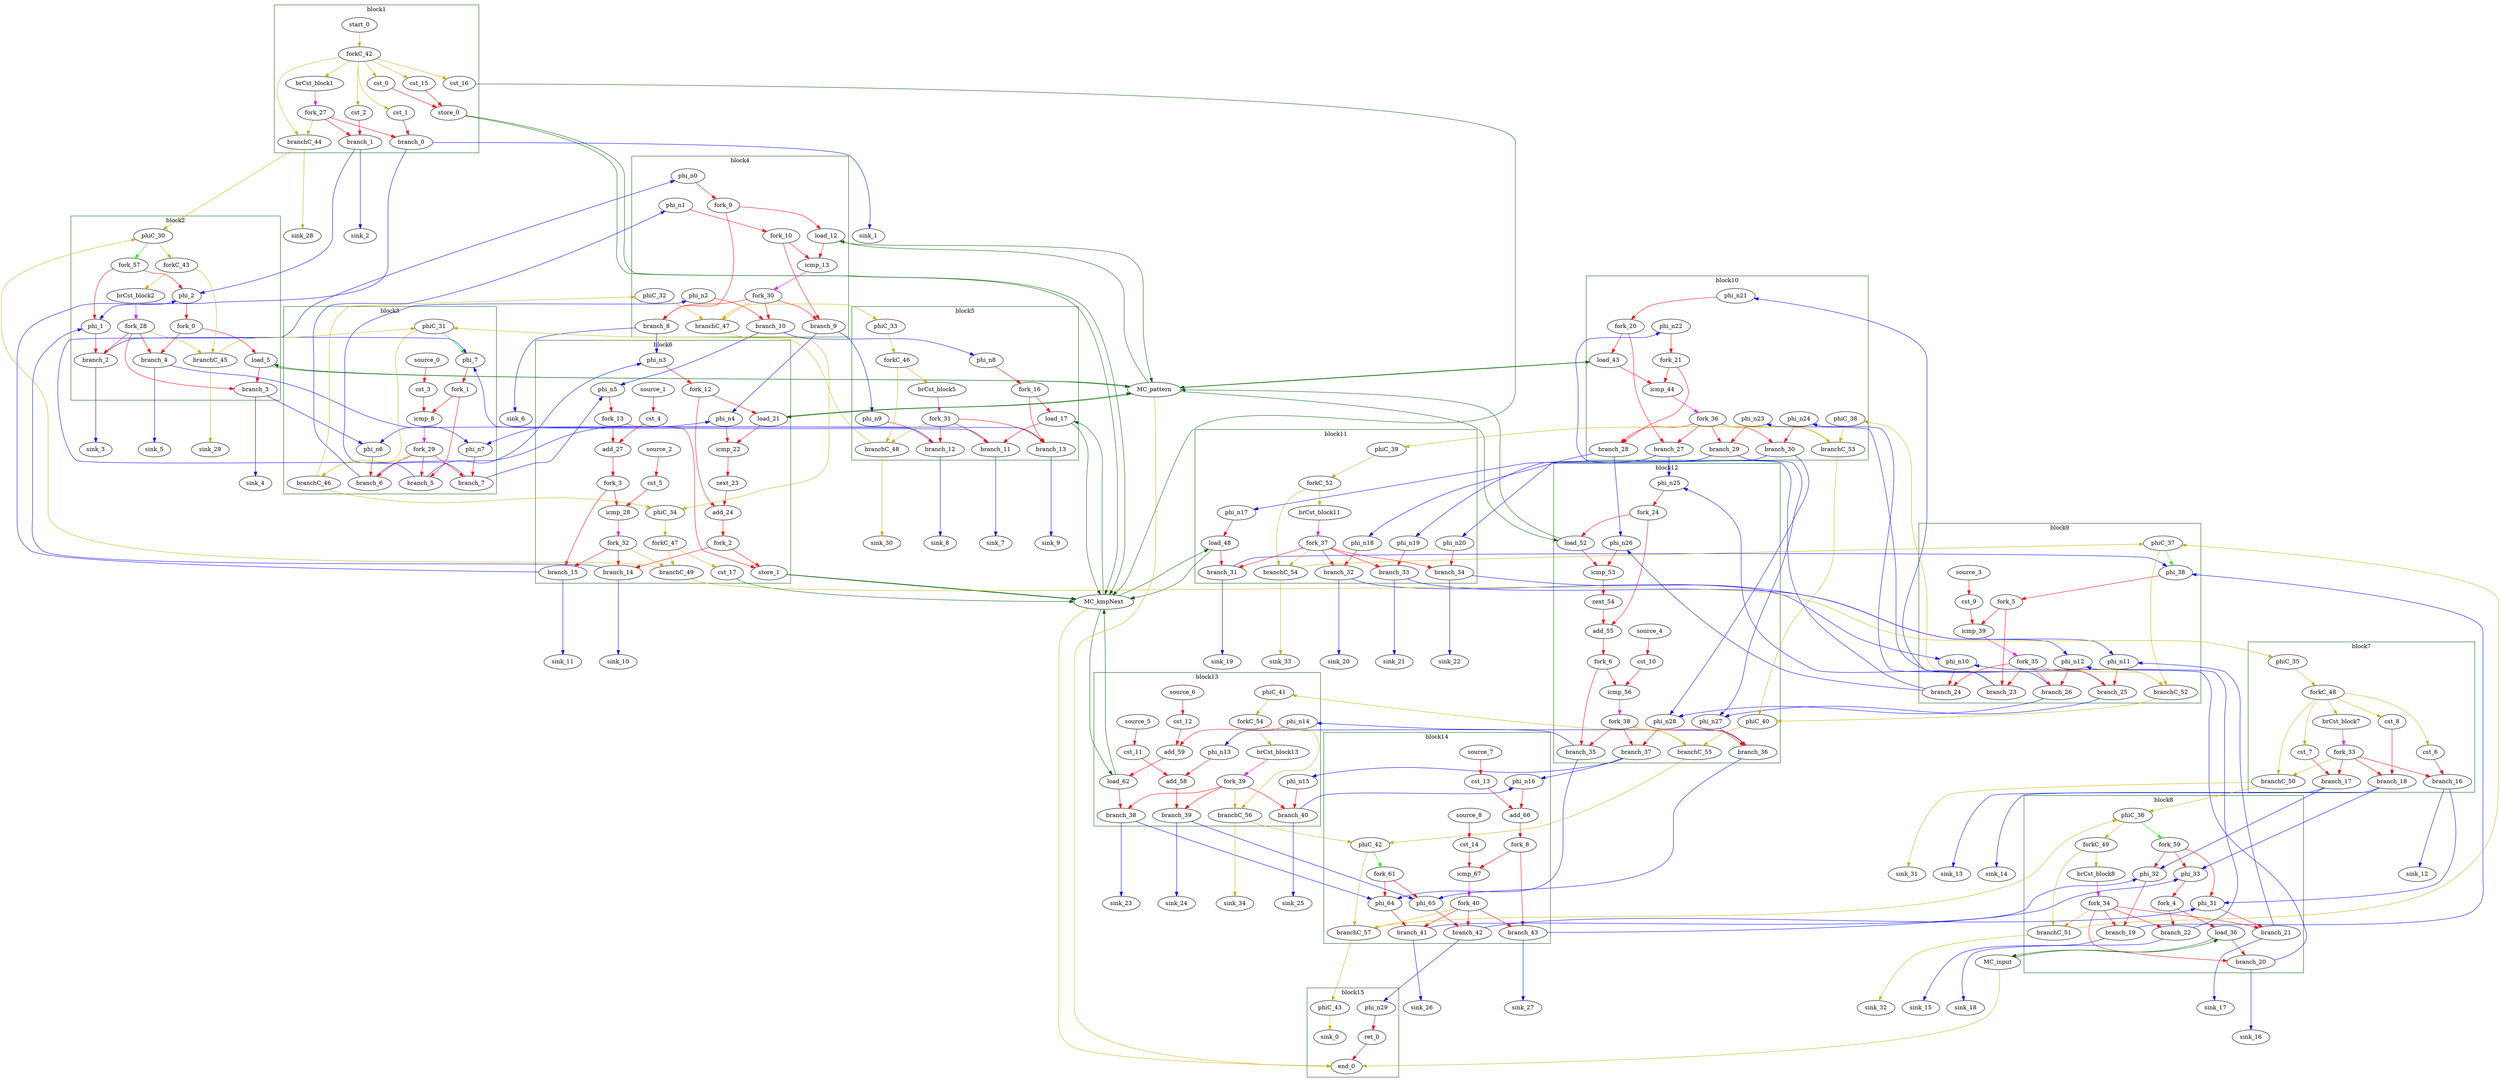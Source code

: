 Digraph G {
	splines=spline;
//DHLS version: 0.1.1" [shape = "none" pos = "20,20!"]
		"cst_0" [type = "Constant", bbID= 1, in = "in1:1", out = "out1:1", value = "0x00000000"];
		"store_0" [type = "Operator", bbID= 1, op = "mc_store_op", bbID= 1, portId= 0, in = "in1:1 in2:0 ", out = "out1:1 out2:0 ", delay=0.672, latency=0, II=1];
		"brCst_block1" [type = "Constant", bbID= 1, in = "in1:1", out = "out1:1", value = "0x1"];
		"cst_1" [type = "Constant", bbID= 1, in = "in1:1", out = "out1:1", value = "0x00000000"];
		"phi_1" [type = "Mux", bbID= 2, in = "in1?:1 in2:32 in3:32 ", out = "out1:32", delay=1.397];
		"cst_2" [type = "Constant", bbID= 1, in = "in1:1", out = "out1:1", value = "0x00000001"];
		"phi_2" [type = "Mux", bbID= 2, in = "in1?:1 in2:3 in3:3 ", out = "out1:3", delay=1.397];
		"load_5" [type = "Operator", bbID= 2, op = "mc_load_op", bbID= 2, portId= 0, in = "in1:32 in2:3 ", out = "out1:32 out2:3 ", delay=1.412, latency=2, II=1];
		"brCst_block2" [type = "Constant", bbID= 2, in = "in1:1", out = "out1:1", value = "0x1"];
		"phi_7" [type = "Mux", bbID= 3, in = "in1?:1 in2:32 in3:32 ", out = "out1:32", delay=1.397];
		"cst_3" [type = "Constant", bbID= 3, in = "in1:1", out = "out1:1", value = "0x00000000"];
		"icmp_8" [type = "Operator", bbID= 3, op = "icmp_sgt_op", in = "in1:32 in2:32 ", out = "out1:1 ", delay=1.907, latency=0, II=1];
		"load_12" [type = "Operator", bbID= 4, op = "mc_load_op", bbID= 4, portId= 1, in = "in1:32 in2:32 ", out = "out1:32 out2:32 ", delay=1.412, latency=2, II=1];
		"icmp_13" [type = "Operator", bbID= 4, op = "icmp_eq_op", in = "in1:32 in2:32 ", out = "out1:1 ", delay=1.907, latency=0, II=1];
		"load_17" [type = "Operator", bbID= 5, op = "mc_load_op", bbID= 5, portId= 0, in = "in1:32 in2:3 ", out = "out1:32 out2:3 ", delay=1.412, latency=2, II=1];
		"brCst_block5" [type = "Constant", bbID= 5, in = "in1:1", out = "out1:1", value = "0x1"];
		"load_21" [type = "Operator", bbID= 6, op = "mc_load_op", bbID= 6, portId= 2, in = "in1:32 in2:32 ", out = "out1:32 out2:32 ", delay=1.412, latency=2, II=1];
		"icmp_22" [type = "Operator", bbID= 6, op = "icmp_eq_op", in = "in1:32 in2:32 ", out = "out1:1 ", delay=1.907, latency=0, II=1];
		"zext_23" [type = "Operator", bbID= 6, op = "zext_op", in = "in1:1 ", out = "out1:1 ", delay=0.000, latency=0, II=1];
		"add_24" [type = "Operator", bbID= 6, op = "add_op", in = "in1:32 in2:32 ", out = "out1:32 ", delay=2.287, latency=0, II=1];
		"store_1" [type = "Operator", bbID= 6, op = "mc_store_op", bbID= 6, portId= 1, in = "in1:32 in2:3 ", out = "out1:32 out2:3 ", delay=0.672, latency=0, II=1];
		"cst_4" [type = "Constant", bbID= 6, in = "in1:1", out = "out1:1", value = "0x00000001"];
		"add_27" [type = "Operator", bbID= 6, op = "add_op", in = "in1:3 in2:3 ", out = "out1:3 ", delay=2.287, latency=0, II=1];
		"cst_5" [type = "Constant", bbID= 6, in = "in1:3", out = "out1:3", value = "0x00000004"];
		"icmp_28" [type = "Operator", bbID= 6, op = "icmp_ult_op", in = "in1:3 in2:3 ", out = "out1:1 ", delay=1.907, latency=0, II=1];
		"brCst_block7" [type = "Constant", bbID= 7, in = "in1:1", out = "out1:1", value = "0x1"];
		"cst_6" [type = "Constant", bbID= 7, in = "in1:1", out = "out1:1", value = "0x00000000"];
		"phi_31" [type = "Mux", bbID= 8, in = "in1?:1 in2:32 in3:32 ", out = "out1:32", delay=1.397];
		"cst_7" [type = "Constant", bbID= 7, in = "in1:1", out = "out1:1", value = "0x00000000"];
		"phi_32" [type = "Mux", bbID= 8, in = "in1?:1 in2:32 in3:32 ", out = "out1:32", delay=1.397];
		"cst_8" [type = "Constant", bbID= 7, in = "in1:1", out = "out1:1", value = "0x00000000"];
		"phi_33" [type = "Mux", bbID= 8, in = "in1?:1 in2:10 in3:10 ", out = "out1:10", delay=1.397];
		"load_36" [type = "Operator", bbID= 8, op = "mc_load_op", bbID= 8, portId= 0, in = "in1:32 in2:10 ", out = "out1:32 out2:10 ", delay=1.412, latency=2, II=1];
		"brCst_block8" [type = "Constant", bbID= 8, in = "in1:1", out = "out1:1", value = "0x1"];
		"phi_38" [type = "Mux", bbID= 9, in = "in1?:1 in2:32 in3:32 ", out = "out1:32", delay=1.397];
		"cst_9" [type = "Constant", bbID= 9, in = "in1:1", out = "out1:1", value = "0x00000000"];
		"icmp_39" [type = "Operator", bbID= 9, op = "icmp_sgt_op", in = "in1:32 in2:32 ", out = "out1:1 ", delay=1.907, latency=0, II=1];
		"load_43" [type = "Operator", bbID= 10, op = "mc_load_op", bbID= 10, portId= 3, in = "in1:32 in2:32 ", out = "out1:32 out2:32 ", delay=1.412, latency=2, II=1];
		"icmp_44" [type = "Operator", bbID= 10, op = "icmp_eq_op", in = "in1:32 in2:32 ", out = "out1:1 ", delay=1.907, latency=0, II=1];
		"load_48" [type = "Operator", bbID= 11, op = "mc_load_op", bbID= 11, portId= 1, in = "in1:32 in2:32 ", out = "out1:32 out2:32 ", delay=1.412, latency=2, II=1];
		"brCst_block11" [type = "Constant", bbID= 11, in = "in1:1", out = "out1:1", value = "0x1"];
		"load_52" [type = "Operator", bbID= 12, op = "mc_load_op", bbID= 12, portId= 4, in = "in1:32 in2:32 ", out = "out1:32 out2:32 ", delay=1.412, latency=2, II=1];
		"icmp_53" [type = "Operator", bbID= 12, op = "icmp_eq_op", in = "in1:32 in2:32 ", out = "out1:1 ", delay=1.907, latency=0, II=1];
		"zext_54" [type = "Operator", bbID= 12, op = "zext_op", in = "in1:1 ", out = "out1:1 ", delay=0.000, latency=0, II=1];
		"add_55" [type = "Operator", bbID= 12, op = "add_op", in = "in1:32 in2:32 ", out = "out1:32 ", delay=2.287, latency=0, II=1];
		"cst_10" [type = "Constant", bbID= 12, in = "in1:2", out = "out1:2", value = "0x00000003"];
		"icmp_56" [type = "Operator", bbID= 12, op = "icmp_sgt_op", in = "in1:32 in2:32 ", out = "out1:1 ", delay=1.907, latency=0, II=1];
		"cst_11" [type = "Constant", bbID= 13, in = "in1:1", out = "out1:1", value = "0x00000001"];
		"add_58" [type = "Operator", bbID= 13, op = "add_op", in = "in1:32 in2:32 ", out = "out1:32 ", delay=2.287, latency=0, II=1];
		"cst_12" [type = "Constant", bbID= 13, in = "in1:32", out = "out1:32", value = "0xFFFFFFFF"];
		"add_59" [type = "Operator", bbID= 13, op = "add_op", in = "in1:32 in2:32 ", out = "out1:32 ", delay=2.287, latency=0, II=1];
		"load_62" [type = "Operator", bbID= 13, op = "mc_load_op", bbID= 13, portId= 2, in = "in1:32 in2:32 ", out = "out1:32 out2:32 ", delay=1.412, latency=2, II=1];
		"brCst_block13" [type = "Constant", bbID= 13, in = "in1:1", out = "out1:1", value = "0x1"];
		"phi_64" [type = "Mux", bbID= 14, in = "in1?:1 in2:32 in3:32 ", out = "out1:32", delay=1.397];
		"phi_65" [type = "Mux", bbID= 14, in = "in1?:1 in2:32 in3:32 ", out = "out1:32", delay=1.397];
		"cst_13" [type = "Constant", bbID= 14, in = "in1:1", out = "out1:1", value = "0x00000001"];
		"add_66" [type = "Operator", bbID= 14, op = "add_op", in = "in1:10 in2:10 ", out = "out1:10 ", delay=2.287, latency=0, II=1];
		"cst_14" [type = "Constant", bbID= 14, in = "in1:10", out = "out1:10", value = "0x000003E8"];
		"icmp_67" [type = "Operator", bbID= 14, op = "icmp_ult_op", in = "in1:10 in2:10 ", out = "out1:1 ", delay=1.907, latency=0, II=1];
		"ret_0" [type = "Operator", bbID= 15, op = "ret_op", in = "in1:32 ", out = "out1:32 ", delay=0.000, latency=0, II=1];
		"cst_15" [type = "Constant", bbID= 1, in = "in1:1", out = "out1:1", value = "0x00000000"];
		"phi_n0" [type = "Merge", bbID= 4, in = "in1:32 ", out = "out1:32", delay=0.000];
		"phi_n1" [type = "Merge", bbID= 4, in = "in1:32 ", out = "out1:32", delay=0.000];
		"phi_n2" [type = "Merge", bbID= 4, in = "in1:3 ", out = "out1:3", delay=0.000];
		"phi_n3" [type = "Merge", bbID= 6, in = "in1:32 in2:32 ", out = "out1:32", delay=1.397];
		"phi_n4" [type = "Merge", bbID= 6, in = "in1:32 in2:32 ", out = "out1:32", delay=1.397];
		"phi_n5" [type = "Merge", bbID= 6, in = "in1:3 in2:3 ", out = "out1:3", delay=1.397];
		"phi_n6" [type = "Merge", bbID= 3, in = "in1:32 in2:32 ", out = "out1:32", delay=1.397];
		"phi_n7" [type = "Merge", bbID= 3, in = "in1:3 in2:3 ", out = "out1:3", delay=1.397];
		"phi_n8" [type = "Merge", bbID= 5, in = "in1:3 ", out = "out1:3", delay=0.000];
		"phi_n9" [type = "Merge", bbID= 5, in = "in1:32 ", out = "out1:32", delay=0.000];
		"phi_n10" [type = "Merge", bbID= 9, in = "in1:32 in2:32 ", out = "out1:32", delay=1.397];
		"phi_n11" [type = "Merge", bbID= 9, in = "in1:32 in2:32 ", out = "out1:32", delay=1.397];
		"phi_n12" [type = "Merge", bbID= 9, in = "in1:10 in2:10 ", out = "out1:10", delay=1.397];
		"phi_n13" [type = "Merge", bbID= 13, in = "in1:32 ", out = "out1:32", delay=0.000];
		"phi_n14" [type = "Merge", bbID= 13, in = "in1:32 ", out = "out1:32", delay=0.000];
		"phi_n15" [type = "Merge", bbID= 13, in = "in1:10 ", out = "out1:10", delay=0.000];
		"phi_n16" [type = "Merge", bbID= 14, in = "in1:10 in2:10 ", out = "out1:10", delay=1.397];
		"phi_n17" [type = "Merge", bbID= 11, in = "in1:32 ", out = "out1:32", delay=0.000];
		"phi_n18" [type = "Merge", bbID= 11, in = "in1:32 ", out = "out1:32", delay=0.000];
		"phi_n19" [type = "Merge", bbID= 11, in = "in1:32 ", out = "out1:32", delay=0.000];
		"phi_n20" [type = "Merge", bbID= 11, in = "in1:10 ", out = "out1:10", delay=0.000];
		"phi_n21" [type = "Merge", bbID= 10, in = "in1:32 ", out = "out1:32", delay=0.000];
		"phi_n22" [type = "Merge", bbID= 10, in = "in1:32 ", out = "out1:32", delay=0.000];
		"phi_n23" [type = "Merge", bbID= 10, in = "in1:32 ", out = "out1:32", delay=0.000];
		"phi_n24" [type = "Merge", bbID= 10, in = "in1:10 ", out = "out1:10", delay=0.000];
		"phi_n25" [type = "Merge", bbID= 12, in = "in1:32 in2:32 ", out = "out1:32", delay=1.397];
		"phi_n26" [type = "Merge", bbID= 12, in = "in1:32 in2:32 ", out = "out1:32", delay=1.397];
		"phi_n27" [type = "Merge", bbID= 12, in = "in1:32 in2:32 ", out = "out1:32", delay=1.397];
		"phi_n28" [type = "Merge", bbID= 12, in = "in1:10 in2:10 ", out = "out1:10", delay=1.397];
		"phi_n29" [type = "Merge", bbID= 15, in = "in1:32 ", out = "out1:32", delay=0.000];
		"fork_0" [type = "Fork", bbID= 2, in = "in1:3", out = "out1:3 out2:3 "];
		"fork_1" [type = "Fork", bbID= 3, in = "in1:32", out = "out1:32 out2:32 "];
		"fork_2" [type = "Fork", bbID= 6, in = "in1:32", out = "out1:32 out2:32 "];
		"fork_3" [type = "Fork", bbID= 6, in = "in1:3", out = "out1:3 out2:3 "];
		"fork_4" [type = "Fork", bbID= 8, in = "in1:10", out = "out1:10 out2:10 "];
		"fork_5" [type = "Fork", bbID= 9, in = "in1:32", out = "out1:32 out2:32 "];
		"fork_6" [type = "Fork", bbID= 12, in = "in1:32", out = "out1:32 out2:32 "];
		"fork_8" [type = "Fork", bbID= 14, in = "in1:10", out = "out1:10 out2:10 "];
		"fork_9" [type = "Fork", bbID= 4, in = "in1:32", out = "out1:32 out2:32 "];
		"fork_10" [type = "Fork", bbID= 4, in = "in1:32", out = "out1:32 out2:32 "];
		"fork_12" [type = "Fork", bbID= 6, in = "in1:32", out = "out1:32 out2:32 "];
		"fork_13" [type = "Fork", bbID= 6, in = "in1:3", out = "out1:3 out2:3 "];
		"fork_16" [type = "Fork", bbID= 5, in = "in1:3", out = "out1:3 out2:3 "];
		"fork_20" [type = "Fork", bbID= 10, in = "in1:32", out = "out1:32 out2:32 "];
		"fork_21" [type = "Fork", bbID= 10, in = "in1:32", out = "out1:32 out2:32 "];
		"fork_24" [type = "Fork", bbID= 12, in = "in1:32", out = "out1:32 out2:32 "];
		"branch_0" [type = "Branch", bbID= 1,  in = "in1:1 in2?:1", out = "out1+:1 out2-:1"];
		"branch_1" [type = "Branch", bbID= 1,  in = "in1:1 in2?:1", out = "out1+:1 out2-:1"];
		"fork_27" [type = "Fork", bbID= 1, in = "in1:1", out = "out1:1 out2:1 out3:1 "];
		"branch_2" [type = "Branch", bbID= 2,  in = "in1:32 in2?:1", out = "out1+:32 out2-:32"];
		"branch_3" [type = "Branch", bbID= 2,  in = "in1:32 in2?:1", out = "out1+:32 out2-:32"];
		"branch_4" [type = "Branch", bbID= 2,  in = "in1:3 in2?:1", out = "out1+:3 out2-:3"];
		"fork_28" [type = "Fork", bbID= 2, in = "in1:1", out = "out1:1 out2:1 out3:1 out4:1 "];
		"branch_5" [type = "Branch", bbID= 3,  in = "in1:32 in2?:1", out = "out1+:32 out2-:32"];
		"branch_6" [type = "Branch", bbID= 3,  in = "in1:32 in2?:1", out = "out1+:32 out2-:32"];
		"branch_7" [type = "Branch", bbID= 3,  in = "in1:3 in2?:1", out = "out1+:3 out2-:3"];
		"fork_29" [type = "Fork", bbID= 3, in = "in1:1", out = "out1:1 out2:1 out3:1 out4:1 "];
		"branch_8" [type = "Branch", bbID= 4,  in = "in1:32 in2?:1", out = "out1+:32 out2-:32"];
		"branch_9" [type = "Branch", bbID= 4,  in = "in1:32 in2?:1", out = "out1+:32 out2-:32"];
		"branch_10" [type = "Branch", bbID= 4,  in = "in1:3 in2?:1", out = "out1+:3 out2-:3"];
		"fork_30" [type = "Fork", bbID= 4, in = "in1:1", out = "out1:1 out2:1 out3:1 out4:1 "];
		"branch_11" [type = "Branch", bbID= 5,  in = "in1:32 in2?:1", out = "out1+:32 out2-:32"];
		"branch_12" [type = "Branch", bbID= 5,  in = "in1:32 in2?:1", out = "out1+:32 out2-:32"];
		"branch_13" [type = "Branch", bbID= 5,  in = "in1:3 in2?:1", out = "out1+:3 out2-:3"];
		"fork_31" [type = "Fork", bbID= 5, in = "in1:1", out = "out1:1 out2:1 out3:1 out4:1 "];
		"branch_14" [type = "Branch", bbID= 6,  in = "in1:32 in2?:1", out = "out1+:32 out2-:32"];
		"branch_15" [type = "Branch", bbID= 6,  in = "in1:3 in2?:1", out = "out1+:3 out2-:3"];
		"fork_32" [type = "Fork", bbID= 6, in = "in1:1", out = "out1:1 out2:1 out3:1 "];
		"branch_16" [type = "Branch", bbID= 7,  in = "in1:1 in2?:1", out = "out1+:1 out2-:1"];
		"branch_17" [type = "Branch", bbID= 7,  in = "in1:1 in2?:1", out = "out1+:1 out2-:1"];
		"branch_18" [type = "Branch", bbID= 7,  in = "in1:1 in2?:1", out = "out1+:1 out2-:1"];
		"fork_33" [type = "Fork", bbID= 7, in = "in1:1", out = "out1:1 out2:1 out3:1 out4:1 "];
		"branch_19" [type = "Branch", bbID= 8,  in = "in1:32 in2?:1", out = "out1+:32 out2-:32"];
		"branch_20" [type = "Branch", bbID= 8,  in = "in1:32 in2?:1", out = "out1+:32 out2-:32"];
		"branch_21" [type = "Branch", bbID= 8,  in = "in1:32 in2?:1", out = "out1+:32 out2-:32"];
		"branch_22" [type = "Branch", bbID= 8,  in = "in1:10 in2?:1", out = "out1+:10 out2-:10"];
		"fork_34" [type = "Fork", bbID= 8, in = "in1:1", out = "out1:1 out2:1 out3:1 out4:1 out5:1 "];
		"branch_23" [type = "Branch", bbID= 9,  in = "in1:32 in2?:1", out = "out1+:32 out2-:32"];
		"branch_24" [type = "Branch", bbID= 9,  in = "in1:32 in2?:1", out = "out1+:32 out2-:32"];
		"branch_25" [type = "Branch", bbID= 9,  in = "in1:32 in2?:1", out = "out1+:32 out2-:32"];
		"branch_26" [type = "Branch", bbID= 9,  in = "in1:10 in2?:1", out = "out1+:10 out2-:10"];
		"fork_35" [type = "Fork", bbID= 9, in = "in1:1", out = "out1:1 out2:1 out3:1 out4:1 out5:1 "];
		"branch_27" [type = "Branch", bbID= 10,  in = "in1:32 in2?:1", out = "out1+:32 out2-:32"];
		"branch_28" [type = "Branch", bbID= 10,  in = "in1:32 in2?:1", out = "out1+:32 out2-:32"];
		"branch_29" [type = "Branch", bbID= 10,  in = "in1:32 in2?:1", out = "out1+:32 out2-:32"];
		"branch_30" [type = "Branch", bbID= 10,  in = "in1:10 in2?:1", out = "out1+:10 out2-:10"];
		"fork_36" [type = "Fork", bbID= 10, in = "in1:1", out = "out1:1 out2:1 out3:1 out4:1 out5:1 "];
		"branch_31" [type = "Branch", bbID= 11,  in = "in1:32 in2?:1", out = "out1+:32 out2-:32"];
		"branch_32" [type = "Branch", bbID= 11,  in = "in1:32 in2?:1", out = "out1+:32 out2-:32"];
		"branch_33" [type = "Branch", bbID= 11,  in = "in1:32 in2?:1", out = "out1+:32 out2-:32"];
		"branch_34" [type = "Branch", bbID= 11,  in = "in1:10 in2?:1", out = "out1+:10 out2-:10"];
		"fork_37" [type = "Fork", bbID= 11, in = "in1:1", out = "out1:1 out2:1 out3:1 out4:1 out5:1 "];
		"branch_35" [type = "Branch", bbID= 12,  in = "in1:32 in2?:1", out = "out1+:32 out2-:32"];
		"branch_36" [type = "Branch", bbID= 12,  in = "in1:32 in2?:1", out = "out1+:32 out2-:32"];
		"branch_37" [type = "Branch", bbID= 12,  in = "in1:10 in2?:1", out = "out1+:10 out2-:10"];
		"fork_38" [type = "Fork", bbID= 12, in = "in1:1", out = "out1:1 out2:1 out3:1 out4:1 "];
		"branch_38" [type = "Branch", bbID= 13,  in = "in1:32 in2?:1", out = "out1+:32 out2-:32"];
		"branch_39" [type = "Branch", bbID= 13,  in = "in1:32 in2?:1", out = "out1+:32 out2-:32"];
		"branch_40" [type = "Branch", bbID= 13,  in = "in1:10 in2?:1", out = "out1+:10 out2-:10"];
		"fork_39" [type = "Fork", bbID= 13, in = "in1:1", out = "out1:1 out2:1 out3:1 out4:1 "];
		"branch_41" [type = "Branch", bbID= 14,  in = "in1:32 in2?:1", out = "out1+:32 out2-:32"];
		"branch_42" [type = "Branch", bbID= 14,  in = "in1:32 in2?:1", out = "out1+:32 out2-:32"];
		"branch_43" [type = "Branch", bbID= 14,  in = "in1:10 in2?:1", out = "out1+:10 out2-:10"];
		"fork_40" [type = "Fork", bbID= 14, in = "in1:1", out = "out1:1 out2:1 out3:1 out4:1 "];
		"MC_kmpNext" [type = "MC", bbID= 0, in = "in1:32*c0 in2:32*c1 in3:32*s0a in4:32*s0d in5:32*l0a in6:32*s1a in7:32*s1d in8:32*l1a in9:32*l2a ", out = "out1:32*l0d out2:32*l1d out3:32*l2d out4:0*e ", memory = "kmpNext", bbcount = 2, ldcount = 3, stcount = 2];
		"cst_16" [type = "Constant", bbID= 1, in = "in1:1", out = "out1:1", value = "0x00000001"];
		"MC_pattern" [type = "MC", bbID= 0, in = "in1:32*l0a in2:32*l1a in3:32*l2a in4:32*l3a in5:32*l4a ", out = "out1:32*l0d out2:32*l1d out3:32*l2d out4:32*l3d out5:32*l4d out6:0*e ", memory = "pattern", bbcount = 0, ldcount = 5, stcount = 0];
		"cst_17" [type = "Constant", bbID= 6, in = "in1:1", out = "out1:1", value = "0x00000001"];
		"MC_input" [type = "MC", bbID= 0, in = "in1:10*l0a ", out = "out1:32*l0d out2:0*e ", memory = "input", bbcount = 0, ldcount = 1, stcount = 0];
		"end_0" [type = "Exit", bbID= 0, in = "in1:0*e in2:0*e in3:0*e in4:32 ", out = "out1:32"];
		"start_0" [type = "Entry", control= "true", bbID= 1, in = "in1:0", out = "out1:0"];
		"forkC_42" [type = "Fork", bbID= 1, in = "in1:0", out = "out1:0 out2:0 out3:0 out4:0 out5:0 out6:0 out7:0 "];
		"branchC_44" [type = "Branch", bbID= 1,  in = "in1:0 in2?:1", out = "out1+:0 out2-:0"];
		"phiC_30" [type = "CntrlMerge", bbID= 2, in = "in1:0 in2:0 ", out = "out1:0 out2?:1", delay=0.000];
		"forkC_43" [type = "Fork", bbID= 2, in = "in1:0", out = "out1:0 out2:0 "];
		"branchC_45" [type = "Branch", bbID= 2,  in = "in1:0 in2?:1", out = "out1+:0 out2-:0"];
		"phiC_31" [type = "CntrlMerge", bbID= 3, in = "in1:0 in2:0 ", out = "out1:0 out2?:1", delay=0.000];
		"branchC_46" [type = "Branch", bbID= 3,  in = "in1:0 in2?:1", out = "out1+:0 out2-:0"];
		"phiC_32" [type = "Merge", bbID= 4, in = "in1:0 ", out = "out1:0", delay=0.000];
		"branchC_47" [type = "Branch", bbID= 4,  in = "in1:0 in2?:1", out = "out1+:0 out2-:0"];
		"phiC_33" [type = "Merge", bbID= 5, in = "in1:0 ", out = "out1:0", delay=0.000];
		"forkC_46" [type = "Fork", bbID= 5, in = "in1:0", out = "out1:0 out2:0 "];
		"branchC_48" [type = "Branch", bbID= 5,  in = "in1:0 in2?:1", out = "out1+:0 out2-:0"];
		"phiC_34" [type = "Merge", bbID= 6, in = "in1:0 in2:0 ", out = "out1:0", delay=0.000];
		"forkC_47" [type = "Fork", bbID= 6, in = "in1:0", out = "out1:0 out2:0 "];
		"branchC_49" [type = "Branch", bbID= 6,  in = "in1:0 in2?:1", out = "out1+:0 out2-:0"];
		"phiC_35" [type = "Merge", bbID= 7, in = "in1:0 ", out = "out1:0", delay=0.000];
		"forkC_48" [type = "Fork", bbID= 7, in = "in1:0", out = "out1:0 out2:0 out3:0 out4:0 out5:0 "];
		"branchC_50" [type = "Branch", bbID= 7,  in = "in1:0 in2?:1", out = "out1+:0 out2-:0"];
		"phiC_36" [type = "CntrlMerge", bbID= 8, in = "in1:0 in2:0 ", out = "out1:0 out2?:1", delay=0.000];
		"forkC_49" [type = "Fork", bbID= 8, in = "in1:0", out = "out1:0 out2:0 "];
		"branchC_51" [type = "Branch", bbID= 8,  in = "in1:0 in2?:1", out = "out1+:0 out2-:0"];
		"phiC_37" [type = "CntrlMerge", bbID= 9, in = "in1:0 in2:0 ", out = "out1:0 out2?:1", delay=0.000];
		"branchC_52" [type = "Branch", bbID= 9,  in = "in1:0 in2?:1", out = "out1+:0 out2-:0"];
		"phiC_38" [type = "Merge", bbID= 10, in = "in1:0 ", out = "out1:0", delay=0.000];
		"branchC_53" [type = "Branch", bbID= 10,  in = "in1:0 in2?:1", out = "out1+:0 out2-:0"];
		"phiC_39" [type = "Merge", bbID= 11, in = "in1:0 ", out = "out1:0", delay=0.000];
		"forkC_52" [type = "Fork", bbID= 11, in = "in1:0", out = "out1:0 out2:0 "];
		"branchC_54" [type = "Branch", bbID= 11,  in = "in1:0 in2?:1", out = "out1+:0 out2-:0"];
		"phiC_40" [type = "Merge", bbID= 12, in = "in1:0 in2:0 ", out = "out1:0", delay=0.000];
		"branchC_55" [type = "Branch", bbID= 12,  in = "in1:0 in2?:1", out = "out1+:0 out2-:0"];
		"phiC_41" [type = "Merge", bbID= 13, in = "in1:0 ", out = "out1:0", delay=0.000];
		"forkC_54" [type = "Fork", bbID= 13, in = "in1:0", out = "out1:0 out2:0 "];
		"branchC_56" [type = "Branch", bbID= 13,  in = "in1:0 in2?:1", out = "out1+:0 out2-:0"];
		"phiC_42" [type = "CntrlMerge", bbID= 14, in = "in1:0 in2:0 ", out = "out1:0 out2?:1", delay=0.000];
		"branchC_57" [type = "Branch", bbID= 14,  in = "in1:0 in2?:1", out = "out1+:0 out2-:0"];
		"phiC_43" [type = "Merge", bbID= 15, in = "in1:0 ", out = "out1:0", delay=0.000];
		"sink_0" [type = "Sink", bbID= 0, in = "in1:0"];
		"sink_1" [type = "Sink", bbID= 0, in = "in1:1"];
		"sink_2" [type = "Sink", bbID= 0, in = "in1:1"];
		"sink_3" [type = "Sink", bbID= 0, in = "in1:32"];
		"sink_4" [type = "Sink", bbID= 0, in = "in1:32"];
		"sink_5" [type = "Sink", bbID= 0, in = "in1:3"];
		"sink_6" [type = "Sink", bbID= 0, in = "in1:32"];
		"sink_7" [type = "Sink", bbID= 0, in = "in1:32"];
		"sink_8" [type = "Sink", bbID= 0, in = "in1:32"];
		"sink_9" [type = "Sink", bbID= 0, in = "in1:3"];
		"sink_10" [type = "Sink", bbID= 0, in = "in1:32"];
		"sink_11" [type = "Sink", bbID= 0, in = "in1:3"];
		"sink_12" [type = "Sink", bbID= 0, in = "in1:1"];
		"sink_13" [type = "Sink", bbID= 0, in = "in1:1"];
		"sink_14" [type = "Sink", bbID= 0, in = "in1:1"];
		"sink_15" [type = "Sink", bbID= 0, in = "in1:32"];
		"sink_16" [type = "Sink", bbID= 0, in = "in1:32"];
		"sink_17" [type = "Sink", bbID= 0, in = "in1:32"];
		"sink_18" [type = "Sink", bbID= 0, in = "in1:10"];
		"sink_19" [type = "Sink", bbID= 0, in = "in1:32"];
		"sink_20" [type = "Sink", bbID= 0, in = "in1:32"];
		"sink_21" [type = "Sink", bbID= 0, in = "in1:32"];
		"sink_22" [type = "Sink", bbID= 0, in = "in1:10"];
		"sink_23" [type = "Sink", bbID= 0, in = "in1:32"];
		"sink_24" [type = "Sink", bbID= 0, in = "in1:32"];
		"sink_25" [type = "Sink", bbID= 0, in = "in1:10"];
		"sink_26" [type = "Sink", bbID= 0, in = "in1:32"];
		"sink_27" [type = "Sink", bbID= 0, in = "in1:10"];
		"sink_28" [type = "Sink", bbID= 0, in = "in1:0"];
		"sink_29" [type = "Sink", bbID= 0, in = "in1:0"];
		"sink_30" [type = "Sink", bbID= 0, in = "in1:0"];
		"sink_31" [type = "Sink", bbID= 0, in = "in1:0"];
		"sink_32" [type = "Sink", bbID= 0, in = "in1:0"];
		"sink_33" [type = "Sink", bbID= 0, in = "in1:0"];
		"sink_34" [type = "Sink", bbID= 0, in = "in1:0"];
		"source_0" [type = "Source", bbID= 3, out = "out1:1"];
		"source_1" [type = "Source", bbID= 6, out = "out1:1"];
		"source_2" [type = "Source", bbID= 6, out = "out1:3"];
		"source_3" [type = "Source", bbID= 9, out = "out1:1"];
		"source_4" [type = "Source", bbID= 12, out = "out1:2"];
		"source_5" [type = "Source", bbID= 13, out = "out1:1"];
		"source_6" [type = "Source", bbID= 13, out = "out1:32"];
		"source_7" [type = "Source", bbID= 14, out = "out1:1"];
		"source_8" [type = "Source", bbID= 14, out = "out1:10"];
		"fork_57" [type = "Fork", bbID= 2, in = "in1:1", out = "out1:1 out2:1 "];
		"fork_59" [type = "Fork", bbID= 8, in = "in1:1", out = "out1:1 out2:1 out3:1 "];
		"fork_61" [type = "Fork", bbID= 14, in = "in1:1", out = "out1:1 out2:1 "];
		"store_0" -> "MC_kmpNext" [color = "darkgreen", mem_address = "true", from = "out2", to = "in3"];
		"store_0" -> "MC_kmpNext" [color = "darkgreen", mem_address = "false", from = "out1", to = "in4"];
		"load_5" -> "MC_pattern" [color = "darkgreen", mem_address = "true", from = "out2", to = "in1"];
		"MC_pattern" -> "load_5" [color = "darkgreen", mem_address = "false", from = "out1", to = "in1"];
		"load_12" -> "MC_pattern" [color = "darkgreen", mem_address = "true", from = "out2", to = "in2"];
		"MC_pattern" -> "load_12" [color = "darkgreen", mem_address = "false", from = "out2", to = "in1"];
		"load_17" -> "MC_kmpNext" [color = "darkgreen", mem_address = "true", from = "out2", to = "in5"];
		"MC_kmpNext" -> "load_17" [color = "darkgreen", mem_address = "false", from = "out1", to = "in1"];
		"load_21" -> "MC_pattern" [color = "darkgreen", mem_address = "true", from = "out2", to = "in3"];
		"MC_pattern" -> "load_21" [color = "darkgreen", mem_address = "false", from = "out3", to = "in1"];
		"store_1" -> "MC_kmpNext" [color = "darkgreen", mem_address = "true", from = "out2", to = "in6"];
		"store_1" -> "MC_kmpNext" [color = "darkgreen", mem_address = "false", from = "out1", to = "in7"];
		"load_36" -> "MC_input" [color = "darkgreen", mem_address = "true", from = "out2", to = "in1"];
		"MC_input" -> "load_36" [color = "darkgreen", mem_address = "false", from = "out1", to = "in1"];
		"load_43" -> "MC_pattern" [color = "darkgreen", mem_address = "true", from = "out2", to = "in4"];
		"MC_pattern" -> "load_43" [color = "darkgreen", mem_address = "false", from = "out4", to = "in1"];
		"load_48" -> "MC_kmpNext" [color = "darkgreen", mem_address = "true", from = "out2", to = "in8"];
		"MC_kmpNext" -> "load_48" [color = "darkgreen", mem_address = "false", from = "out2", to = "in1"];
		"load_52" -> "MC_pattern" [color = "darkgreen", mem_address = "true", from = "out2", to = "in5"];
		"MC_pattern" -> "load_52" [color = "darkgreen", mem_address = "false", from = "out5", to = "in1"];
		"load_62" -> "MC_kmpNext" [color = "darkgreen", mem_address = "true", from = "out2", to = "in9"];
		"MC_kmpNext" -> "load_62" [color = "darkgreen", mem_address = "false", from = "out3", to = "in1"];
		"cst_16" -> "MC_kmpNext" [color = "darkgreen", from = "out1", to = "in1"];
		"cst_17" -> "MC_kmpNext" [color = "darkgreen", from = "out1", to = "in2"];
		"MC_kmpNext" -> "end_0" [color = "gold3", from = "out4", to = "in1"];
		"MC_pattern" -> "end_0" [color = "gold3", from = "out6", to = "in2"];
		"MC_input" -> "end_0" [color = "gold3", from = "out2", to = "in3"];
	subgraph cluster_0 {
	color = "darkgreen";
		label = "block1";
		"cst_0" -> "store_0" [color = "red", from = "out1", to = "in1"];
		"brCst_block1" -> "fork_27" [color = "magenta", from = "out1", to = "in1"];
		"cst_1" -> "branch_0" [color = "red", from = "out1", to = "in1"];
		"cst_2" -> "branch_1" [color = "red", from = "out1", to = "in1"];
		"cst_15" -> "store_0" [color = "red", from = "out1", to = "in2"];
		"fork_27" -> "branch_1" [color = "red", from = "out1", to = "in2"];
		"fork_27" -> "branch_0" [color = "red", from = "out2", to = "in2"];
		"fork_27" -> "branchC_44" [color = "gold3", from = "out3", to = "in2"];
		"start_0" -> "forkC_42" [color = "gold3", from = "out1", to = "in1"];
		"forkC_42" -> "cst_0" [color = "gold3", from = "out1", to = "in1"];
		"forkC_42" -> "cst_1" [color = "gold3", from = "out2", to = "in1"];
		"forkC_42" -> "cst_2" [color = "gold3", from = "out3", to = "in1"];
		"forkC_42" -> "cst_15" [color = "gold3", from = "out4", to = "in1"];
		"forkC_42" -> "cst_16" [color = "gold3", from = "out5", to = "in1"];
		"forkC_42" -> "branchC_44" [color = "gold3", from = "out6", to = "in1"];
		"forkC_42" -> "brCst_block1" [color = "gold3", from = "out7", to = "in1"];
	}
		"branch_0" -> "phi_1" [color = "blue", minlen = 3, from = "out1", to = "in2"];
		"branch_0" -> "sink_1" [color = "blue", minlen = 3, from = "out2", to = "in1"];
		"branch_1" -> "phi_2" [color = "blue", minlen = 3, from = "out1", to = "in2"];
		"branch_1" -> "sink_2" [color = "blue", minlen = 3, from = "out2", to = "in1"];
		"branchC_44" -> "phiC_30" [color = "gold3", minlen = 3, from = "out1", to = "in1"];
		"branchC_44" -> "sink_28" [color = "gold3", minlen = 3, from = "out2", to = "in1"];
	subgraph cluster_1 {
	color = "darkgreen";
		label = "block2";
		"phi_1" -> "branch_2" [color = "red", from = "out1", to = "in1"];
		"phi_2" -> "fork_0" [color = "red", from = "out1", to = "in1"];
		"load_5" -> "branch_3" [color = "red", from = "out1", to = "in1"];
		"brCst_block2" -> "fork_28" [color = "magenta", from = "out1", to = "in1"];
		"fork_0" -> "load_5" [color = "red", from = "out1", to = "in2"];
		"fork_0" -> "branch_4" [color = "red", from = "out2", to = "in1"];
		"fork_28" -> "branch_4" [color = "red", from = "out1", to = "in2"];
		"fork_28" -> "branch_3" [color = "red", from = "out2", to = "in2"];
		"fork_28" -> "branch_2" [color = "red", from = "out3", to = "in2"];
		"fork_28" -> "branchC_45" [color = "gold3", from = "out4", to = "in2"];
		"phiC_30" -> "fork_57" [color = "green", from = "out2", to = "in1"];
		"phiC_30" -> "forkC_43" [color = "gold3", from = "out1", to = "in1"];
		"forkC_43" -> "branchC_45" [color = "gold3", from = "out1", to = "in1"];
		"forkC_43" -> "brCst_block2" [color = "gold3", from = "out2", to = "in1"];
		"fork_57" -> "phi_1" [color = "red", from = "out1", to = "in1"];
		"fork_57" -> "phi_2" [color = "red", from = "out2", to = "in1"];
	}
		"branch_2" -> "phi_7" [color = "blue", minlen = 3, from = "out1", to = "in2"];
		"branch_2" -> "sink_3" [color = "blue", minlen = 3, from = "out2", to = "in1"];
		"branch_3" -> "phi_n6" [color = "blue", minlen = 3, from = "out1", to = "in1"];
		"branch_3" -> "sink_4" [color = "blue", minlen = 3, from = "out2", to = "in1"];
		"branch_4" -> "phi_n7" [color = "blue", minlen = 3, from = "out1", to = "in1"];
		"branch_4" -> "sink_5" [color = "blue", minlen = 3, from = "out2", to = "in1"];
		"branchC_45" -> "phiC_31" [color = "gold3", minlen = 3, from = "out1", to = "in1"];
		"branchC_45" -> "sink_29" [color = "gold3", minlen = 3, from = "out2", to = "in1"];
	subgraph cluster_2 {
	color = "darkgreen";
		label = "block3";
		"phi_7" -> "fork_1" [color = "red", from = "out1", to = "in1"];
		"cst_3" -> "icmp_8" [color = "red", from = "out1", to = "in2"];
		"icmp_8" -> "fork_29" [color = "magenta", from = "out1", to = "in1"];
		"phi_n6" -> "branch_6" [color = "red", from = "out1", to = "in1"];
		"phi_n7" -> "branch_7" [color = "red", from = "out1", to = "in1"];
		"fork_1" -> "icmp_8" [color = "red", from = "out1", to = "in1"];
		"fork_1" -> "branch_5" [color = "red", from = "out2", to = "in1"];
		"fork_29" -> "branch_7" [color = "red", from = "out1", to = "in2"];
		"fork_29" -> "branch_6" [color = "red", from = "out2", to = "in2"];
		"fork_29" -> "branch_5" [color = "red", from = "out3", to = "in2"];
		"fork_29" -> "branchC_46" [color = "gold3", from = "out4", to = "in2"];
		"phiC_31" -> "phi_7" [color = "green", from = "out2", to = "in1"];
		"phiC_31" -> "branchC_46" [color = "gold3", from = "out1", to = "in1"];
		"source_0" -> "cst_3" [color = "red", from = "out1", to = "in1"];
	}
		"branch_5" -> "phi_n0" [color = "blue", minlen = 3, from = "out1", to = "in1"];
		"branch_5" -> "phi_n3" [color = "blue", minlen = 3, from = "out2", to = "in1"];
		"branch_6" -> "phi_n1" [color = "blue", minlen = 3, from = "out1", to = "in1"];
		"branch_6" -> "phi_n4" [color = "blue", minlen = 3, from = "out2", to = "in1"];
		"branch_7" -> "phi_n2" [color = "blue", minlen = 3, from = "out1", to = "in1"];
		"branch_7" -> "phi_n5" [color = "blue", minlen = 3, from = "out2", to = "in1"];
		"branchC_46" -> "phiC_32" [color = "gold3", minlen = 3, from = "out1", to = "in1"];
		"branchC_46" -> "phiC_34" [color = "gold3", minlen = 3, from = "out2", to = "in1"];
	subgraph cluster_3 {
	color = "darkgreen";
		label = "block4";
		"load_12" -> "icmp_13" [color = "red", from = "out1", to = "in1"];
		"icmp_13" -> "fork_30" [color = "magenta", from = "out1", to = "in1"];
		"phi_n0" -> "fork_9" [color = "red", from = "out1", to = "in1"];
		"phi_n1" -> "fork_10" [color = "red", from = "out1", to = "in1"];
		"phi_n2" -> "branch_10" [color = "red", from = "out1", to = "in1"];
		"fork_9" -> "load_12" [color = "red", from = "out1", to = "in2"];
		"fork_9" -> "branch_8" [color = "red", from = "out2", to = "in1"];
		"fork_10" -> "icmp_13" [color = "red", from = "out1", to = "in2"];
		"fork_10" -> "branch_9" [color = "red", from = "out2", to = "in1"];
		"fork_30" -> "branch_10" [color = "red", from = "out1", to = "in2"];
		"fork_30" -> "branch_9" [color = "red", from = "out2", to = "in2"];
		"fork_30" -> "branch_8" [color = "red", from = "out3", to = "in2"];
		"fork_30" -> "branchC_47" [color = "gold3", from = "out4", to = "in2"];
		"phiC_32" -> "branchC_47" [color = "gold3", from = "out1", to = "in1"];
	}
		"branch_8" -> "phi_n3" [color = "blue", minlen = 3, from = "out1", to = "in2"];
		"branch_8" -> "sink_6" [color = "blue", minlen = 3, from = "out2", to = "in1"];
		"branch_9" -> "phi_n9" [color = "blue", minlen = 3, from = "out2", to = "in1"];
		"branch_9" -> "phi_n4" [color = "blue", minlen = 3, from = "out1", to = "in2"];
		"branch_10" -> "phi_n8" [color = "blue", minlen = 3, from = "out2", to = "in1"];
		"branch_10" -> "phi_n5" [color = "blue", minlen = 3, from = "out1", to = "in2"];
		"branchC_47" -> "phiC_33" [color = "gold3", minlen = 3, from = "out2", to = "in1"];
		"branchC_47" -> "phiC_34" [color = "gold3", minlen = 3, from = "out1", to = "in2"];
	subgraph cluster_4 {
	color = "darkgreen";
		label = "block5";
		"load_17" -> "branch_11" [color = "red", from = "out1", to = "in1"];
		"brCst_block5" -> "fork_31" [color = "magenta", from = "out1", to = "in1"];
		"phi_n8" -> "fork_16" [color = "red", from = "out1", to = "in1"];
		"phi_n9" -> "branch_12" [color = "red", from = "out1", to = "in1"];
		"fork_16" -> "load_17" [color = "red", from = "out1", to = "in2"];
		"fork_16" -> "branch_13" [color = "red", from = "out2", to = "in1"];
		"fork_31" -> "branch_13" [color = "red", from = "out1", to = "in2"];
		"fork_31" -> "branch_12" [color = "red", from = "out2", to = "in2"];
		"fork_31" -> "branch_11" [color = "red", from = "out3", to = "in2"];
		"fork_31" -> "branchC_48" [color = "gold3", from = "out4", to = "in2"];
		"phiC_33" -> "forkC_46" [color = "gold3", from = "out1", to = "in1"];
		"forkC_46" -> "branchC_48" [color = "gold3", from = "out1", to = "in1"];
		"forkC_46" -> "brCst_block5" [color = "gold3", from = "out2", to = "in1"];
	}
		"branch_11" -> "phi_7" [color = "blue", minlen = 3, from = "out1", to = "in3"];
		"branch_11" -> "sink_7" [color = "blue", minlen = 3, from = "out2", to = "in1"];
		"branch_12" -> "phi_n6" [color = "blue", minlen = 3, from = "out1", to = "in2"];
		"branch_12" -> "sink_8" [color = "blue", minlen = 3, from = "out2", to = "in1"];
		"branch_13" -> "phi_n7" [color = "blue", minlen = 3, from = "out1", to = "in2"];
		"branch_13" -> "sink_9" [color = "blue", minlen = 3, from = "out2", to = "in1"];
		"branchC_48" -> "phiC_31" [color = "gold3", minlen = 3, from = "out1", to = "in2"];
		"branchC_48" -> "sink_30" [color = "gold3", minlen = 3, from = "out2", to = "in1"];
	subgraph cluster_5 {
	color = "darkgreen";
		label = "block6";
		"load_21" -> "icmp_22" [color = "red", from = "out1", to = "in1"];
		"icmp_22" -> "zext_23" [color = "red", from = "out1", to = "in1"];
		"zext_23" -> "add_24" [color = "red", from = "out1", to = "in2"];
		"add_24" -> "fork_2" [color = "red", from = "out1", to = "in1"];
		"cst_4" -> "add_27" [color = "red", from = "out1", to = "in2"];
		"add_27" -> "fork_3" [color = "red", from = "out1", to = "in1"];
		"cst_5" -> "icmp_28" [color = "red", from = "out1", to = "in2"];
		"icmp_28" -> "fork_32" [color = "magenta", from = "out1", to = "in1"];
		"phi_n3" -> "fork_12" [color = "red", from = "out1", to = "in1"];
		"phi_n4" -> "icmp_22" [color = "red", from = "out1", to = "in2"];
		"phi_n5" -> "fork_13" [color = "red", from = "out1", to = "in1"];
		"fork_2" -> "store_1" [color = "red", from = "out1", to = "in1"];
		"fork_2" -> "branch_14" [color = "red", from = "out2", to = "in1"];
		"fork_3" -> "icmp_28" [color = "red", from = "out1", to = "in1"];
		"fork_3" -> "branch_15" [color = "red", from = "out2", to = "in1"];
		"fork_12" -> "load_21" [color = "red", from = "out1", to = "in2"];
		"fork_12" -> "add_24" [color = "red", from = "out2", to = "in1"];
		"fork_13" -> "store_1" [color = "red", from = "out1", to = "in2"];
		"fork_13" -> "add_27" [color = "red", from = "out2", to = "in1"];
		"fork_32" -> "branch_15" [color = "red", from = "out1", to = "in2"];
		"fork_32" -> "branch_14" [color = "red", from = "out2", to = "in2"];
		"fork_32" -> "branchC_49" [color = "gold3", from = "out3", to = "in2"];
		"phiC_34" -> "forkC_47" [color = "gold3", from = "out1", to = "in1"];
		"forkC_47" -> "cst_17" [color = "gold3", from = "out1", to = "in1"];
		"forkC_47" -> "branchC_49" [color = "gold3", from = "out2", to = "in1"];
		"source_1" -> "cst_4" [color = "red", from = "out1", to = "in1"];
		"source_2" -> "cst_5" [color = "red", from = "out1", to = "in1"];
	}
		"branch_14" -> "phi_1" [color = "blue", minlen = 3, from = "out1", to = "in3"];
		"branch_14" -> "sink_10" [color = "blue", minlen = 3, from = "out2", to = "in1"];
		"branch_15" -> "phi_2" [color = "blue", minlen = 3, from = "out1", to = "in3"];
		"branch_15" -> "sink_11" [color = "blue", minlen = 3, from = "out2", to = "in1"];
		"branchC_49" -> "phiC_30" [color = "gold3", minlen = 3, from = "out1", to = "in2"];
		"branchC_49" -> "phiC_35" [color = "gold3", minlen = 3, from = "out2", to = "in1"];
	subgraph cluster_6 {
	color = "darkgreen";
		label = "block7";
		"brCst_block7" -> "fork_33" [color = "magenta", from = "out1", to = "in1"];
		"cst_6" -> "branch_16" [color = "red", from = "out1", to = "in1"];
		"cst_7" -> "branch_17" [color = "red", from = "out1", to = "in1"];
		"cst_8" -> "branch_18" [color = "red", from = "out1", to = "in1"];
		"fork_33" -> "branch_18" [color = "red", from = "out1", to = "in2"];
		"fork_33" -> "branch_17" [color = "red", from = "out2", to = "in2"];
		"fork_33" -> "branch_16" [color = "red", from = "out3", to = "in2"];
		"fork_33" -> "branchC_50" [color = "gold3", from = "out4", to = "in2"];
		"phiC_35" -> "forkC_48" [color = "gold3", from = "out1", to = "in1"];
		"forkC_48" -> "cst_6" [color = "gold3", from = "out1", to = "in1"];
		"forkC_48" -> "cst_7" [color = "gold3", from = "out2", to = "in1"];
		"forkC_48" -> "cst_8" [color = "gold3", from = "out3", to = "in1"];
		"forkC_48" -> "branchC_50" [color = "gold3", from = "out4", to = "in1"];
		"forkC_48" -> "brCst_block7" [color = "gold3", from = "out5", to = "in1"];
	}
		"branch_16" -> "phi_31" [color = "blue", minlen = 3, from = "out1", to = "in2"];
		"branch_16" -> "sink_12" [color = "blue", minlen = 3, from = "out2", to = "in1"];
		"branch_17" -> "phi_32" [color = "blue", minlen = 3, from = "out1", to = "in2"];
		"branch_17" -> "sink_13" [color = "blue", minlen = 3, from = "out2", to = "in1"];
		"branch_18" -> "phi_33" [color = "blue", minlen = 3, from = "out1", to = "in2"];
		"branch_18" -> "sink_14" [color = "blue", minlen = 3, from = "out2", to = "in1"];
		"branchC_50" -> "phiC_36" [color = "gold3", minlen = 3, from = "out1", to = "in1"];
		"branchC_50" -> "sink_31" [color = "gold3", minlen = 3, from = "out2", to = "in1"];
	subgraph cluster_7 {
	color = "darkgreen";
		label = "block8";
		"phi_31" -> "branch_21" [color = "red", from = "out1", to = "in1"];
		"phi_32" -> "branch_19" [color = "red", from = "out1", to = "in1"];
		"phi_33" -> "fork_4" [color = "red", from = "out1", to = "in1"];
		"load_36" -> "branch_20" [color = "red", from = "out1", to = "in1"];
		"brCst_block8" -> "fork_34" [color = "magenta", from = "out1", to = "in1"];
		"fork_4" -> "load_36" [color = "red", from = "out1", to = "in2"];
		"fork_4" -> "branch_22" [color = "red", from = "out2", to = "in1"];
		"fork_34" -> "branch_22" [color = "red", from = "out1", to = "in2"];
		"fork_34" -> "branch_21" [color = "red", from = "out2", to = "in2"];
		"fork_34" -> "branch_20" [color = "red", from = "out3", to = "in2"];
		"fork_34" -> "branch_19" [color = "red", from = "out4", to = "in2"];
		"fork_34" -> "branchC_51" [color = "gold3", from = "out5", to = "in2"];
		"phiC_36" -> "fork_59" [color = "green", from = "out2", to = "in1"];
		"phiC_36" -> "forkC_49" [color = "gold3", from = "out1", to = "in1"];
		"forkC_49" -> "branchC_51" [color = "gold3", from = "out1", to = "in1"];
		"forkC_49" -> "brCst_block8" [color = "gold3", from = "out2", to = "in1"];
		"fork_59" -> "phi_31" [color = "red", from = "out1", to = "in1"];
		"fork_59" -> "phi_32" [color = "red", from = "out2", to = "in1"];
		"fork_59" -> "phi_33" [color = "red", from = "out3", to = "in1"];
	}
		"branch_19" -> "phi_38" [color = "blue", minlen = 3, from = "out1", to = "in2"];
		"branch_19" -> "sink_15" [color = "blue", minlen = 3, from = "out2", to = "in1"];
		"branch_20" -> "phi_n10" [color = "blue", minlen = 3, from = "out1", to = "in1"];
		"branch_20" -> "sink_16" [color = "blue", minlen = 3, from = "out2", to = "in1"];
		"branch_21" -> "phi_n11" [color = "blue", minlen = 3, from = "out1", to = "in1"];
		"branch_21" -> "sink_17" [color = "blue", minlen = 3, from = "out2", to = "in1"];
		"branch_22" -> "phi_n12" [color = "blue", minlen = 3, from = "out1", to = "in1"];
		"branch_22" -> "sink_18" [color = "blue", minlen = 3, from = "out2", to = "in1"];
		"branchC_51" -> "phiC_37" [color = "gold3", minlen = 3, from = "out1", to = "in1"];
		"branchC_51" -> "sink_32" [color = "gold3", minlen = 3, from = "out2", to = "in1"];
	subgraph cluster_8 {
	color = "darkgreen";
		label = "block9";
		"phi_38" -> "fork_5" [color = "red", from = "out1", to = "in1"];
		"cst_9" -> "icmp_39" [color = "red", from = "out1", to = "in2"];
		"icmp_39" -> "fork_35" [color = "magenta", from = "out1", to = "in1"];
		"phi_n10" -> "branch_24" [color = "red", from = "out1", to = "in1"];
		"phi_n11" -> "branch_25" [color = "red", from = "out1", to = "in1"];
		"phi_n12" -> "branch_26" [color = "red", from = "out1", to = "in1"];
		"fork_5" -> "icmp_39" [color = "red", from = "out1", to = "in1"];
		"fork_5" -> "branch_23" [color = "red", from = "out2", to = "in1"];
		"fork_35" -> "branch_26" [color = "red", from = "out1", to = "in2"];
		"fork_35" -> "branch_25" [color = "red", from = "out2", to = "in2"];
		"fork_35" -> "branch_24" [color = "red", from = "out3", to = "in2"];
		"fork_35" -> "branch_23" [color = "red", from = "out4", to = "in2"];
		"fork_35" -> "branchC_52" [color = "gold3", from = "out5", to = "in2"];
		"phiC_37" -> "phi_38" [color = "green", from = "out2", to = "in1"];
		"phiC_37" -> "branchC_52" [color = "gold3", from = "out1", to = "in1"];
		"source_3" -> "cst_9" [color = "red", from = "out1", to = "in1"];
	}
		"branch_23" -> "phi_n21" [color = "blue", minlen = 3, from = "out1", to = "in1"];
		"branch_23" -> "phi_n25" [color = "blue", minlen = 3, from = "out2", to = "in1"];
		"branch_24" -> "phi_n22" [color = "blue", minlen = 3, from = "out1", to = "in1"];
		"branch_24" -> "phi_n26" [color = "blue", minlen = 3, from = "out2", to = "in1"];
		"branch_25" -> "phi_n23" [color = "blue", minlen = 3, from = "out1", to = "in1"];
		"branch_25" -> "phi_n27" [color = "blue", minlen = 3, from = "out2", to = "in1"];
		"branch_26" -> "phi_n24" [color = "blue", minlen = 3, from = "out1", to = "in1"];
		"branch_26" -> "phi_n28" [color = "blue", minlen = 3, from = "out2", to = "in1"];
		"branchC_52" -> "phiC_38" [color = "gold3", minlen = 3, from = "out1", to = "in1"];
		"branchC_52" -> "phiC_40" [color = "gold3", minlen = 3, from = "out2", to = "in1"];
	subgraph cluster_9 {
	color = "darkgreen";
		label = "block10";
		"load_43" -> "icmp_44" [color = "red", from = "out1", to = "in1"];
		"icmp_44" -> "fork_36" [color = "magenta", from = "out1", to = "in1"];
		"phi_n21" -> "fork_20" [color = "red", from = "out1", to = "in1"];
		"phi_n22" -> "fork_21" [color = "red", from = "out1", to = "in1"];
		"phi_n23" -> "branch_29" [color = "red", from = "out1", to = "in1"];
		"phi_n24" -> "branch_30" [color = "red", from = "out1", to = "in1"];
		"fork_20" -> "load_43" [color = "red", from = "out1", to = "in2"];
		"fork_20" -> "branch_27" [color = "red", from = "out2", to = "in1"];
		"fork_21" -> "icmp_44" [color = "red", from = "out1", to = "in2"];
		"fork_21" -> "branch_28" [color = "red", from = "out2", to = "in1"];
		"fork_36" -> "branch_30" [color = "red", from = "out1", to = "in2"];
		"fork_36" -> "branch_29" [color = "red", from = "out2", to = "in2"];
		"fork_36" -> "branch_28" [color = "red", from = "out3", to = "in2"];
		"fork_36" -> "branch_27" [color = "red", from = "out4", to = "in2"];
		"fork_36" -> "branchC_53" [color = "gold3", from = "out5", to = "in2"];
		"phiC_38" -> "branchC_53" [color = "gold3", from = "out1", to = "in1"];
	}
		"branch_27" -> "phi_n17" [color = "blue", minlen = 3, from = "out2", to = "in1"];
		"branch_27" -> "phi_n25" [color = "blue", minlen = 3, from = "out1", to = "in2"];
		"branch_28" -> "phi_n18" [color = "blue", minlen = 3, from = "out2", to = "in1"];
		"branch_28" -> "phi_n26" [color = "blue", minlen = 3, from = "out1", to = "in2"];
		"branch_29" -> "phi_n19" [color = "blue", minlen = 3, from = "out2", to = "in1"];
		"branch_29" -> "phi_n27" [color = "blue", minlen = 3, from = "out1", to = "in2"];
		"branch_30" -> "phi_n20" [color = "blue", minlen = 3, from = "out2", to = "in1"];
		"branch_30" -> "phi_n28" [color = "blue", minlen = 3, from = "out1", to = "in2"];
		"branchC_53" -> "phiC_39" [color = "gold3", minlen = 3, from = "out2", to = "in1"];
		"branchC_53" -> "phiC_40" [color = "gold3", minlen = 3, from = "out1", to = "in2"];
	subgraph cluster_10 {
	color = "darkgreen";
		label = "block11";
		"load_48" -> "branch_31" [color = "red", from = "out1", to = "in1"];
		"brCst_block11" -> "fork_37" [color = "magenta", from = "out1", to = "in1"];
		"phi_n17" -> "load_48" [color = "red", from = "out1", to = "in2"];
		"phi_n18" -> "branch_32" [color = "red", from = "out1", to = "in1"];
		"phi_n19" -> "branch_33" [color = "red", from = "out1", to = "in1"];
		"phi_n20" -> "branch_34" [color = "red", from = "out1", to = "in1"];
		"fork_37" -> "branch_34" [color = "red", from = "out1", to = "in2"];
		"fork_37" -> "branch_33" [color = "red", from = "out2", to = "in2"];
		"fork_37" -> "branch_32" [color = "red", from = "out3", to = "in2"];
		"fork_37" -> "branch_31" [color = "red", from = "out4", to = "in2"];
		"fork_37" -> "branchC_54" [color = "gold3", from = "out5", to = "in2"];
		"phiC_39" -> "forkC_52" [color = "gold3", from = "out1", to = "in1"];
		"forkC_52" -> "branchC_54" [color = "gold3", from = "out1", to = "in1"];
		"forkC_52" -> "brCst_block11" [color = "gold3", from = "out2", to = "in1"];
	}
		"branch_31" -> "phi_38" [color = "blue", minlen = 3, from = "out1", to = "in3"];
		"branch_31" -> "sink_19" [color = "blue", minlen = 3, from = "out2", to = "in1"];
		"branch_32" -> "phi_n10" [color = "blue", minlen = 3, from = "out1", to = "in2"];
		"branch_32" -> "sink_20" [color = "blue", minlen = 3, from = "out2", to = "in1"];
		"branch_33" -> "phi_n11" [color = "blue", minlen = 3, from = "out1", to = "in2"];
		"branch_33" -> "sink_21" [color = "blue", minlen = 3, from = "out2", to = "in1"];
		"branch_34" -> "phi_n12" [color = "blue", minlen = 3, from = "out1", to = "in2"];
		"branch_34" -> "sink_22" [color = "blue", minlen = 3, from = "out2", to = "in1"];
		"branchC_54" -> "phiC_37" [color = "gold3", minlen = 3, from = "out1", to = "in2"];
		"branchC_54" -> "sink_33" [color = "gold3", minlen = 3, from = "out2", to = "in1"];
	subgraph cluster_11 {
	color = "darkgreen";
		label = "block12";
		"load_52" -> "icmp_53" [color = "red", from = "out1", to = "in1"];
		"icmp_53" -> "zext_54" [color = "red", from = "out1", to = "in1"];
		"zext_54" -> "add_55" [color = "red", from = "out1", to = "in2"];
		"add_55" -> "fork_6" [color = "red", from = "out1", to = "in1"];
		"cst_10" -> "icmp_56" [color = "red", from = "out1", to = "in2"];
		"icmp_56" -> "fork_38" [color = "magenta", from = "out1", to = "in1"];
		"phi_n25" -> "fork_24" [color = "red", from = "out1", to = "in1"];
		"phi_n26" -> "icmp_53" [color = "red", from = "out1", to = "in2"];
		"phi_n27" -> "branch_36" [color = "red", from = "out1", to = "in1"];
		"phi_n28" -> "branch_37" [color = "red", from = "out1", to = "in1"];
		"fork_6" -> "icmp_56" [color = "red", from = "out1", to = "in1"];
		"fork_6" -> "branch_35" [color = "red", from = "out2", to = "in1"];
		"fork_24" -> "load_52" [color = "red", from = "out1", to = "in2"];
		"fork_24" -> "add_55" [color = "red", from = "out2", to = "in1"];
		"fork_38" -> "branch_37" [color = "red", from = "out1", to = "in2"];
		"fork_38" -> "branch_36" [color = "red", from = "out2", to = "in2"];
		"fork_38" -> "branch_35" [color = "red", from = "out3", to = "in2"];
		"fork_38" -> "branchC_55" [color = "gold3", from = "out4", to = "in2"];
		"phiC_40" -> "branchC_55" [color = "gold3", from = "out1", to = "in1"];
		"source_4" -> "cst_10" [color = "red", from = "out1", to = "in1"];
	}
		"branch_35" -> "phi_n14" [color = "blue", minlen = 3, from = "out1", to = "in1"];
		"branch_35" -> "phi_64" [color = "blue", minlen = 3, from = "out2", to = "in2"];
		"branch_36" -> "phi_n13" [color = "blue", minlen = 3, from = "out1", to = "in1"];
		"branch_36" -> "phi_65" [color = "blue", minlen = 3, from = "out2", to = "in2"];
		"branch_37" -> "phi_n15" [color = "blue", minlen = 3, from = "out1", to = "in1"];
		"branch_37" -> "phi_n16" [color = "blue", minlen = 3, from = "out2", to = "in1"];
		"branchC_55" -> "phiC_41" [color = "gold3", minlen = 3, from = "out1", to = "in1"];
		"branchC_55" -> "phiC_42" [color = "gold3", minlen = 3, from = "out2", to = "in1"];
	subgraph cluster_12 {
	color = "darkgreen";
		label = "block13";
		"cst_11" -> "add_58" [color = "red", from = "out1", to = "in2"];
		"add_58" -> "branch_39" [color = "red", from = "out1", to = "in1"];
		"cst_12" -> "add_59" [color = "red", from = "out1", to = "in2"];
		"add_59" -> "load_62" [color = "red", from = "out1", to = "in2"];
		"load_62" -> "branch_38" [color = "red", from = "out1", to = "in1"];
		"brCst_block13" -> "fork_39" [color = "magenta", from = "out1", to = "in1"];
		"phi_n13" -> "add_58" [color = "red", from = "out1", to = "in1"];
		"phi_n14" -> "add_59" [color = "red", from = "out1", to = "in1"];
		"phi_n15" -> "branch_40" [color = "red", from = "out1", to = "in1"];
		"fork_39" -> "branch_40" [color = "red", from = "out1", to = "in2"];
		"fork_39" -> "branch_39" [color = "red", from = "out2", to = "in2"];
		"fork_39" -> "branch_38" [color = "red", from = "out3", to = "in2"];
		"fork_39" -> "branchC_56" [color = "gold3", from = "out4", to = "in2"];
		"phiC_41" -> "forkC_54" [color = "gold3", from = "out1", to = "in1"];
		"forkC_54" -> "branchC_56" [color = "gold3", from = "out1", to = "in1"];
		"forkC_54" -> "brCst_block13" [color = "gold3", from = "out2", to = "in1"];
		"source_5" -> "cst_11" [color = "red", from = "out1", to = "in1"];
		"source_6" -> "cst_12" [color = "red", from = "out1", to = "in1"];
	}
		"branch_38" -> "phi_64" [color = "blue", minlen = 3, from = "out1", to = "in3"];
		"branch_38" -> "sink_23" [color = "blue", minlen = 3, from = "out2", to = "in1"];
		"branch_39" -> "phi_65" [color = "blue", minlen = 3, from = "out1", to = "in3"];
		"branch_39" -> "sink_24" [color = "blue", minlen = 3, from = "out2", to = "in1"];
		"branch_40" -> "phi_n16" [color = "blue", minlen = 3, from = "out1", to = "in2"];
		"branch_40" -> "sink_25" [color = "blue", minlen = 3, from = "out2", to = "in1"];
		"branchC_56" -> "phiC_42" [color = "gold3", minlen = 3, from = "out1", to = "in2"];
		"branchC_56" -> "sink_34" [color = "gold3", minlen = 3, from = "out2", to = "in1"];
	subgraph cluster_13 {
	color = "darkgreen";
		label = "block14";
		"phi_64" -> "branch_41" [color = "red", from = "out1", to = "in1"];
		"phi_65" -> "branch_42" [color = "red", from = "out1", to = "in1"];
		"cst_13" -> "add_66" [color = "red", from = "out1", to = "in2"];
		"add_66" -> "fork_8" [color = "red", from = "out1", to = "in1"];
		"cst_14" -> "icmp_67" [color = "red", from = "out1", to = "in2"];
		"icmp_67" -> "fork_40" [color = "magenta", from = "out1", to = "in1"];
		"phi_n16" -> "add_66" [color = "red", from = "out1", to = "in1"];
		"fork_8" -> "icmp_67" [color = "red", from = "out1", to = "in1"];
		"fork_8" -> "branch_43" [color = "red", from = "out2", to = "in1"];
		"fork_40" -> "branch_43" [color = "red", from = "out1", to = "in2"];
		"fork_40" -> "branch_42" [color = "red", from = "out2", to = "in2"];
		"fork_40" -> "branch_41" [color = "red", from = "out3", to = "in2"];
		"fork_40" -> "branchC_57" [color = "gold3", from = "out4", to = "in2"];
		"phiC_42" -> "fork_61" [color = "green", from = "out2", to = "in1"];
		"phiC_42" -> "branchC_57" [color = "gold3", from = "out1", to = "in1"];
		"source_7" -> "cst_13" [color = "red", from = "out1", to = "in1"];
		"source_8" -> "cst_14" [color = "red", from = "out1", to = "in1"];
		"fork_61" -> "phi_64" [color = "red", from = "out1", to = "in1"];
		"fork_61" -> "phi_65" [color = "red", from = "out2", to = "in1"];
	}
		"branch_41" -> "phi_32" [color = "blue", minlen = 3, from = "out1", to = "in3"];
		"branch_41" -> "sink_26" [color = "blue", minlen = 3, from = "out2", to = "in1"];
		"branch_42" -> "phi_31" [color = "blue", minlen = 3, from = "out1", to = "in3"];
		"branch_42" -> "phi_n29" [color = "blue", minlen = 3, from = "out2", to = "in1"];
		"branch_43" -> "phi_33" [color = "blue", minlen = 3, from = "out1", to = "in3"];
		"branch_43" -> "sink_27" [color = "blue", minlen = 3, from = "out2", to = "in1"];
		"branchC_57" -> "phiC_36" [color = "gold3", minlen = 3, from = "out1", to = "in2"];
		"branchC_57" -> "phiC_43" [color = "gold3", minlen = 3, from = "out2", to = "in1"];
	subgraph cluster_14 {
	color = "darkgreen";
		label = "block15";
		"ret_0" -> "end_0" [color = "red", from = "out1", to = "in4"];
		"phi_n29" -> "ret_0" [color = "red", from = "out1", to = "in1"];
		"phiC_43" -> "sink_0" [color = "gold3", from = "out1", to = "in1"];
	}
}